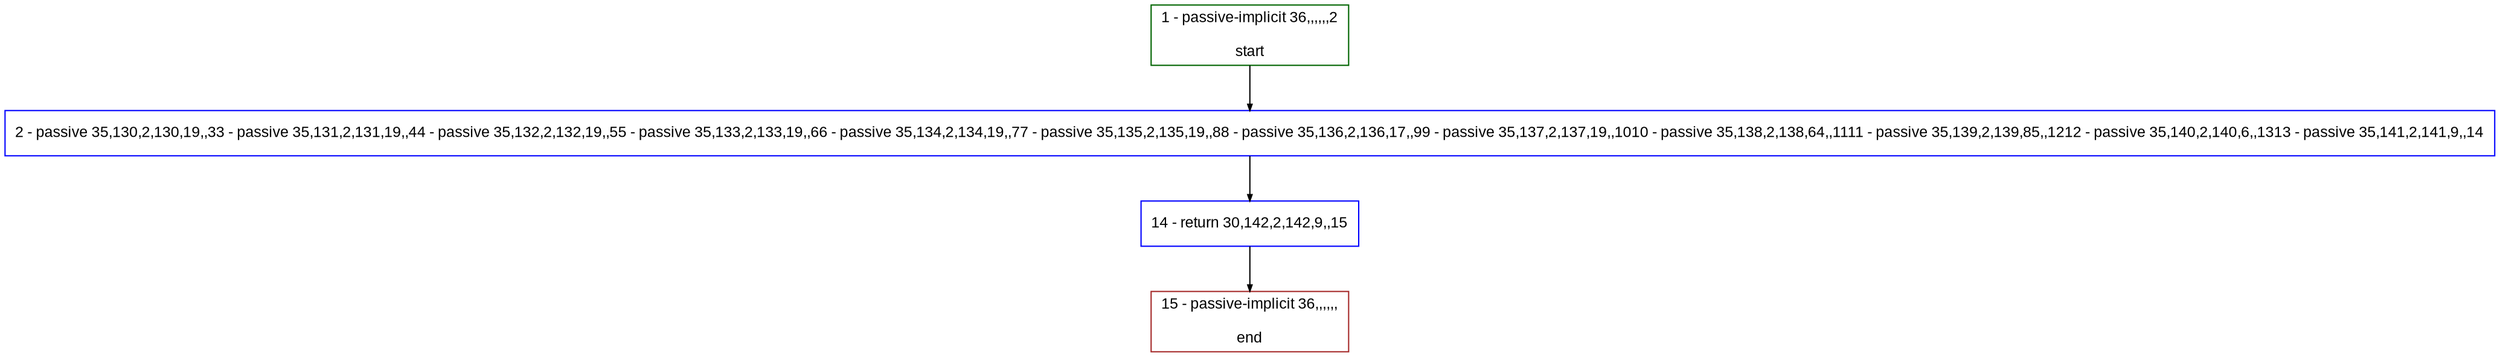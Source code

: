 digraph "" {
  graph [pack="true", label="", fontsize="12", packmode="clust", fontname="Arial", fillcolor="#FFFFCC", bgcolor="white", style="rounded,filled", compound="true"];
  node [node_initialized="no", label="", color="grey", fontsize="12", fillcolor="white", fontname="Arial", style="filled", shape="rectangle", compound="true", fixedsize="false"];
  edge [fontcolor="black", arrowhead="normal", arrowtail="none", arrowsize="0.5", ltail="", label="", color="black", fontsize="12", lhead="", fontname="Arial", dir="forward", compound="true"];
  __N1 [label="2 - passive 35,130,2,130,19,,33 - passive 35,131,2,131,19,,44 - passive 35,132,2,132,19,,55 - passive 35,133,2,133,19,,66 - passive 35,134,2,134,19,,77 - passive 35,135,2,135,19,,88 - passive 35,136,2,136,17,,99 - passive 35,137,2,137,19,,1010 - passive 35,138,2,138,64,,1111 - passive 35,139,2,139,85,,1212 - passive 35,140,2,140,6,,1313 - passive 35,141,2,141,9,,14", color="#0000ff", fillcolor="#ffffff", style="filled", shape="box"];
  __N2 [label="1 - passive-implicit 36,,,,,,2\n\nstart", color="#006400", fillcolor="#ffffff", style="filled", shape="box"];
  __N3 [label="14 - return 30,142,2,142,9,,15", color="#0000ff", fillcolor="#ffffff", style="filled", shape="box"];
  __N4 [label="15 - passive-implicit 36,,,,,,\n\nend", color="#a52a2a", fillcolor="#ffffff", style="filled", shape="box"];
  __N2 -> __N1 [arrowhead="normal", arrowtail="none", color="#000000", label="", dir="forward"];
  __N1 -> __N3 [arrowhead="normal", arrowtail="none", color="#000000", label="", dir="forward"];
  __N3 -> __N4 [arrowhead="normal", arrowtail="none", color="#000000", label="", dir="forward"];
}
